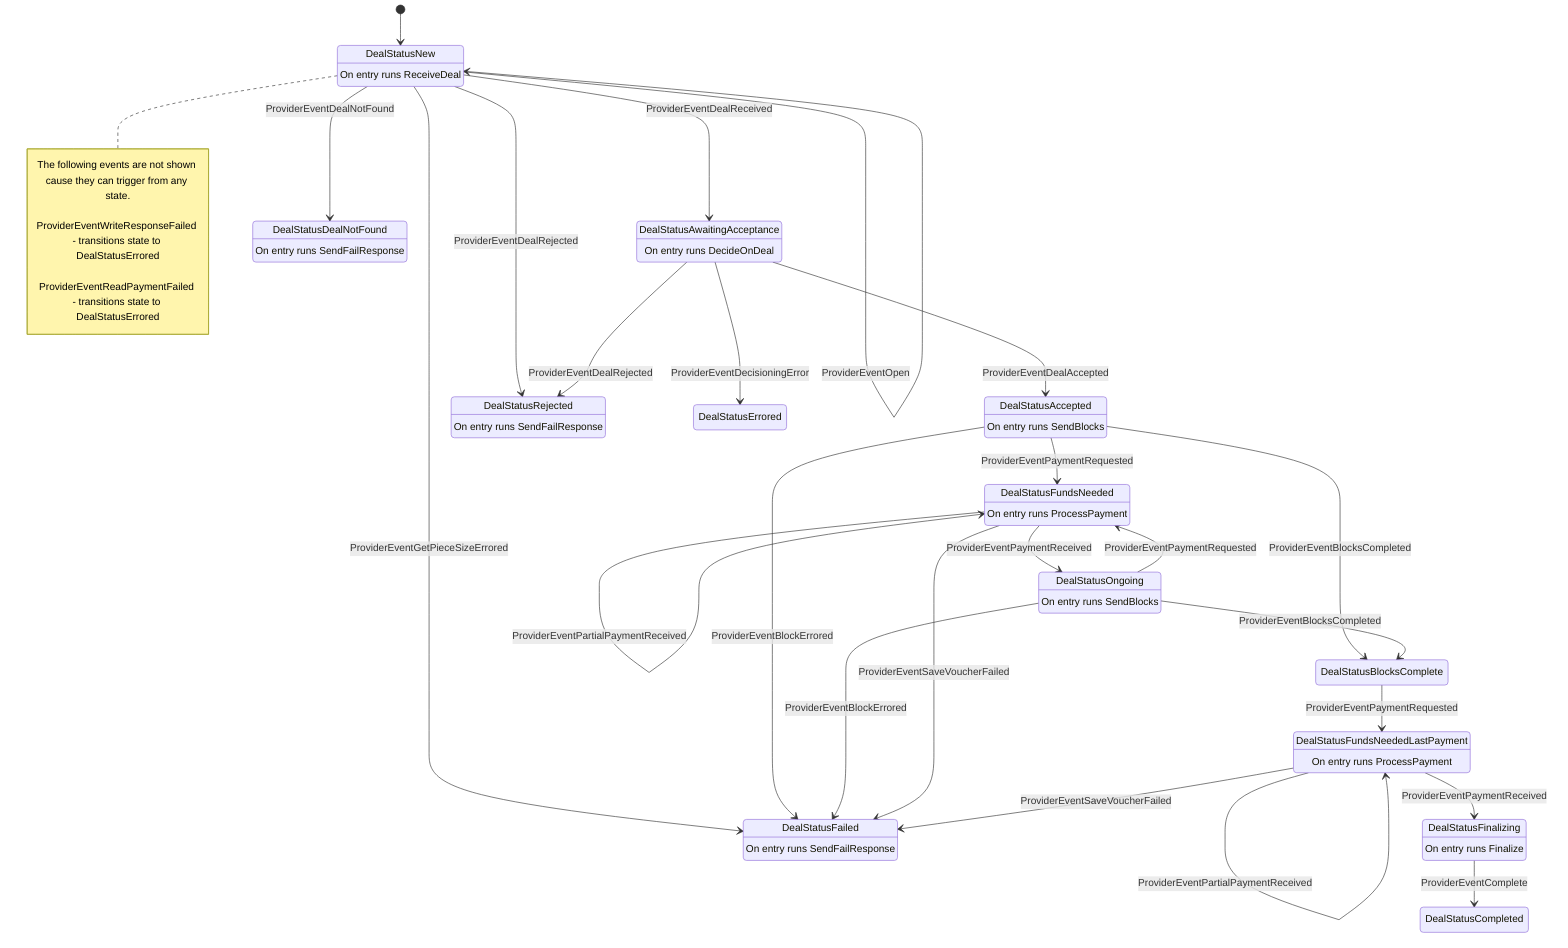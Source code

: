 stateDiagram-v2
	state "DealStatusNew" as 0
	state "DealStatusAwaitingAcceptance" as 5
	state "DealStatusAccepted" as 6
	state "DealStatusFailed" as 7
	state "DealStatusRejected" as 8
	state "DealStatusFundsNeeded" as 9
	state "DealStatusOngoing" as 10
	state "DealStatusFundsNeededLastPayment" as 11
	state "DealStatusCompleted" as 12
	state "DealStatusDealNotFound" as 13
	state "DealStatusErrored" as 15
	state "DealStatusBlocksComplete" as 16
	state "DealStatusFinalizing" as 17
	0 : On entry runs ReceiveDeal
	5 : On entry runs DecideOnDeal
	6 : On entry runs SendBlocks
	7 : On entry runs SendFailResponse
	8 : On entry runs SendFailResponse
	9 : On entry runs ProcessPayment
	10 : On entry runs SendBlocks
	11 : On entry runs ProcessPayment
	13 : On entry runs SendFailResponse
	17 : On entry runs Finalize
	[*] --> 0
	note right of 0
		The following events are not shown cause they can trigger from any state.

		ProviderEventWriteResponseFailed - transitions state to DealStatusErrored
		ProviderEventReadPaymentFailed - transitions state to DealStatusErrored
	end note
	0 --> 0 : ProviderEventOpen
	0 --> 5 : ProviderEventDealReceived
	5 --> 15 : ProviderEventDecisioningError
	0 --> 7 : ProviderEventGetPieceSizeErrored
	0 --> 13 : ProviderEventDealNotFound
	0 --> 8 : ProviderEventDealRejected
	5 --> 8 : ProviderEventDealRejected
	5 --> 6 : ProviderEventDealAccepted
	6 --> 7 : ProviderEventBlockErrored
	10 --> 7 : ProviderEventBlockErrored
	6 --> 16 : ProviderEventBlocksCompleted
	10 --> 16 : ProviderEventBlocksCompleted
	6 --> 9 : ProviderEventPaymentRequested
	10 --> 9 : ProviderEventPaymentRequested
	16 --> 11 : ProviderEventPaymentRequested
	9 --> 7 : ProviderEventSaveVoucherFailed
	11 --> 7 : ProviderEventSaveVoucherFailed
	9 --> 9 : ProviderEventPartialPaymentReceived
	11 --> 11 : ProviderEventPartialPaymentReceived
	9 --> 10 : ProviderEventPaymentReceived
	11 --> 17 : ProviderEventPaymentReceived
	17 --> 12 : ProviderEventComplete